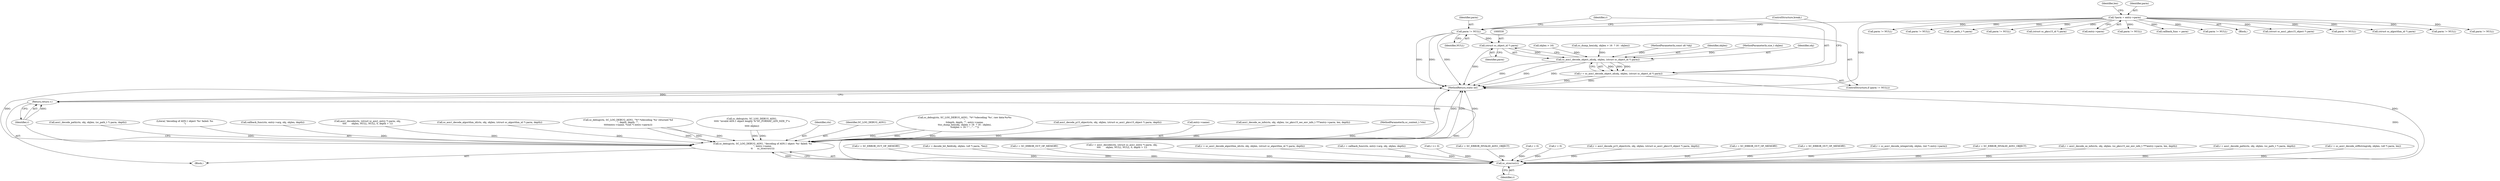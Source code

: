 digraph "0_OpenSC_a3fc7693f3a035a8a7921cffb98432944bb42740@pointer" {
"1000529" [label="(Call,(struct sc_object_id *) parm)"];
"1000521" [label="(Call,parm != NULL)"];
"1000110" [label="(Call,*parm = entry->parm)"];
"1000526" [label="(Call,sc_asn1_decode_object_id(obj, objlen, (struct sc_object_id *) parm))"];
"1000524" [label="(Call,r = sc_asn1_decode_object_id(obj, objlen, (struct sc_object_id *) parm))"];
"1000759" [label="(Call,sc_strerror(r))"];
"1000752" [label="(Call,sc_debug(ctx, SC_LOG_DEBUG_ASN1, \"decoding of ASN.1 object '%s' failed: %s\n\", entry->name,\n\t\t      sc_strerror(r)))"];
"1000761" [label="(Return,return r;)"];
"1000150" [label="(Call,objlen > 16)"];
"1000695" [label="(Call,(struct sc_algorithm_id *) parm)"];
"1000570" [label="(Call,r = SC_ERROR_OUT_OF_MEMORY)"];
"1000614" [label="(Call,asn1_decode_path(ctx, obj, objlen, (sc_path_t *) parm, depth))"];
"1000760" [label="(Identifier,r)"];
"1000252" [label="(Call,parm != NULL)"];
"1000755" [label="(Literal,\"decoding of ASN.1 object '%s' failed: %s\n\")"];
"1000452" [label="(Call,parm != NULL)"];
"1000141" [label="(Call,sc_dump_hex(obj, objlen > 16  ? 16 : objlen))"];
"1000730" [label="(Call,callback_func(ctx, entry->arg, obj, objlen, depth))"];
"1000362" [label="(Call,parm != NULL)"];
"1000162" [label="(Call,parm != NULL)"];
"1000618" [label="(Call,(sc_path_t *) parm)"];
"1000167" [label="(Call,asn1_decode(ctx, (struct sc_asn1_entry *) parm, obj,\n\t\t\t\t       objlen, NULL, NULL, 0, depth + 1))"];
"1000536" [label="(Call,parm != NULL)"];
"1000752" [label="(Call,sc_debug(ctx, SC_LOG_DEBUG_ASN1, \"decoding of ASN.1 object '%s' failed: %s\n\", entry->name,\n\t\t      sc_strerror(r)))"];
"1000349" [label="(Call,r = decode_bit_field(obj, objlen, (u8 *) parm, *len))"];
"1000306" [label="(Call,r = SC_ERROR_OUT_OF_MEMORY)"];
"1000165" [label="(Call,r = asn1_decode(ctx, (struct sc_asn1_entry *) parm, obj,\n\t\t\t\t       objlen, NULL, NULL, 0, depth + 1))"];
"1000689" [label="(Call,r = sc_asn1_decode_algorithm_id(ctx, obj, objlen, (struct sc_algorithm_id *) parm, depth))"];
"1000525" [label="(Identifier,r)"];
"1000751" [label="(Block,)"];
"1000691" [label="(Call,sc_asn1_decode_algorithm_id(ctx, obj, objlen, (struct sc_algorithm_id *) parm, depth))"];
"1000634" [label="(Call,(struct sc_pkcs15_id *) parm)"];
"1000728" [label="(Call,r = callback_func(ctx, entry->arg, obj, objlen, depth))"];
"1000332" [label="(Call,r >= 0)"];
"1000276" [label="(Call,r = SC_ERROR_INVALID_ASN1_OBJECT)"];
"1000118" [label="(Identifier,len)"];
"1000532" [label="(ControlStructure,break;)"];
"1000340" [label="(Call,r = 0)"];
"1000232" [label="(Call,sc_debug(ctx, SC_LOG_DEBUG_ASN1, \"%*.*sdecoding '%s' returned %d\n\", depth, depth, \"\",\n\t\t\t\t\tentry->name, *((int *) entry->parm)))"];
"1000112" [label="(Call,entry->parm)"];
"1000194" [label="(Call,sc_debug(ctx, SC_LOG_DEBUG_ASN1,\n\t\t\t\t\t \"invalid ASN.1 object length: %\"SC_FORMAT_LEN_SIZE_T\"u\n\",\n\t\t\t\t\t objlen))"];
"1000218" [label="(Call,parm != NULL)"];
"1000753" [label="(Identifier,ctx)"];
"1000762" [label="(Identifier,r)"];
"1000105" [label="(MethodParameterIn,const u8 *obj)"];
"1000529" [label="(Call,(struct sc_object_id *) parm)"];
"1000125" [label="(Call,r = 0)"];
"1000754" [label="(Identifier,SC_LOG_DEBUG_ASN1)"];
"1000528" [label="(Identifier,objlen)"];
"1000531" [label="(Identifier,parm)"];
"1000671" [label="(Call,r = asn1_decode_p15_object(ctx, obj, objlen, (struct sc_asn1_pkcs15_object *) parm, depth))"];
"1000485" [label="(Call,r = SC_ERROR_OUT_OF_MEMORY)"];
"1000761" [label="(Return,return r;)"];
"1000526" [label="(Call,sc_asn1_decode_object_id(obj, objlen, (struct sc_object_id *) parm))"];
"1000521" [label="(Call,parm != NULL)"];
"1000523" [label="(Identifier,NULL)"];
"1000131" [label="(Call,sc_debug(ctx, SC_LOG_DEBUG_ASN1, \"%*.*sdecoding '%s', raw data:%s%s\n\",\n\t\tdepth, depth, \"\", entry->name,\n\t\tsc_dump_hex(obj, objlen > 16  ? 16 : objlen),\n\t\tobjlen > 16 ? \"...\" : \"\"))"];
"1000673" [label="(Call,asn1_decode_p15_object(ctx, obj, objlen, (struct sc_asn1_pkcs15_object *) parm, depth))"];
"1000520" [label="(ControlStructure,if (parm != NULL))"];
"1000756" [label="(Call,entry->name)"];
"1000709" [label="(Call,asn1_decode_se_info(ctx, obj, objlen, (sc_pkcs15_sec_env_info_t ***)entry->parm, len, depth))"];
"1000522" [label="(Identifier,parm)"];
"1000416" [label="(Call,r = SC_ERROR_OUT_OF_MEMORY)"];
"1000106" [label="(MethodParameterIn,size_t objlen)"];
"1000128" [label="(Call,callback_func = parm)"];
"1000222" [label="(Call,r = sc_asn1_decode_integer(obj, objlen, (int *) entry->parm))"];
"1000524" [label="(Call,r = sc_asn1_decode_object_id(obj, objlen, (struct sc_object_id *) parm))"];
"1000199" [label="(Call,r = SC_ERROR_INVALID_ASN1_OBJECT)"];
"1000759" [label="(Call,sc_strerror(r))"];
"1000707" [label="(Call,r = asn1_decode_se_info(ctx, obj, objlen, (sc_pkcs15_sec_env_info_t ***)entry->parm, len, depth))"];
"1000111" [label="(Identifier,parm)"];
"1000612" [label="(Call,r = asn1_decode_path(ctx, obj, objlen, (sc_path_t *) parm, depth))"];
"1000346" [label="(Call,parm != NULL)"];
"1000584" [label="(Call,r = sc_asn1_decode_utf8string(obj, objlen, (u8 *) parm, len))"];
"1000527" [label="(Identifier,obj)"];
"1000108" [label="(Block,)"];
"1000677" [label="(Call,(struct sc_asn1_pkcs15_object *) parm)"];
"1000103" [label="(MethodParameterIn,sc_context_t *ctx)"];
"1000770" [label="(MethodReturn,static int)"];
"1000185" [label="(Call,parm != NULL)"];
"1000110" [label="(Call,*parm = entry->parm)"];
"1000529" -> "1000526"  [label="AST: "];
"1000529" -> "1000531"  [label="CFG: "];
"1000530" -> "1000529"  [label="AST: "];
"1000531" -> "1000529"  [label="AST: "];
"1000526" -> "1000529"  [label="CFG: "];
"1000529" -> "1000770"  [label="DDG: "];
"1000529" -> "1000526"  [label="DDG: "];
"1000521" -> "1000529"  [label="DDG: "];
"1000521" -> "1000520"  [label="AST: "];
"1000521" -> "1000523"  [label="CFG: "];
"1000522" -> "1000521"  [label="AST: "];
"1000523" -> "1000521"  [label="AST: "];
"1000525" -> "1000521"  [label="CFG: "];
"1000532" -> "1000521"  [label="CFG: "];
"1000521" -> "1000770"  [label="DDG: "];
"1000521" -> "1000770"  [label="DDG: "];
"1000521" -> "1000770"  [label="DDG: "];
"1000110" -> "1000521"  [label="DDG: "];
"1000110" -> "1000108"  [label="AST: "];
"1000110" -> "1000112"  [label="CFG: "];
"1000111" -> "1000110"  [label="AST: "];
"1000112" -> "1000110"  [label="AST: "];
"1000118" -> "1000110"  [label="CFG: "];
"1000110" -> "1000770"  [label="DDG: "];
"1000110" -> "1000128"  [label="DDG: "];
"1000110" -> "1000162"  [label="DDG: "];
"1000110" -> "1000185"  [label="DDG: "];
"1000110" -> "1000218"  [label="DDG: "];
"1000110" -> "1000252"  [label="DDG: "];
"1000110" -> "1000346"  [label="DDG: "];
"1000110" -> "1000362"  [label="DDG: "];
"1000110" -> "1000452"  [label="DDG: "];
"1000110" -> "1000536"  [label="DDG: "];
"1000110" -> "1000618"  [label="DDG: "];
"1000110" -> "1000634"  [label="DDG: "];
"1000110" -> "1000677"  [label="DDG: "];
"1000110" -> "1000695"  [label="DDG: "];
"1000526" -> "1000524"  [label="AST: "];
"1000527" -> "1000526"  [label="AST: "];
"1000528" -> "1000526"  [label="AST: "];
"1000524" -> "1000526"  [label="CFG: "];
"1000526" -> "1000770"  [label="DDG: "];
"1000526" -> "1000770"  [label="DDG: "];
"1000526" -> "1000770"  [label="DDG: "];
"1000526" -> "1000524"  [label="DDG: "];
"1000526" -> "1000524"  [label="DDG: "];
"1000526" -> "1000524"  [label="DDG: "];
"1000141" -> "1000526"  [label="DDG: "];
"1000105" -> "1000526"  [label="DDG: "];
"1000150" -> "1000526"  [label="DDG: "];
"1000106" -> "1000526"  [label="DDG: "];
"1000524" -> "1000520"  [label="AST: "];
"1000525" -> "1000524"  [label="AST: "];
"1000532" -> "1000524"  [label="CFG: "];
"1000524" -> "1000770"  [label="DDG: "];
"1000524" -> "1000770"  [label="DDG: "];
"1000524" -> "1000759"  [label="DDG: "];
"1000759" -> "1000752"  [label="AST: "];
"1000759" -> "1000760"  [label="CFG: "];
"1000760" -> "1000759"  [label="AST: "];
"1000752" -> "1000759"  [label="CFG: "];
"1000759" -> "1000770"  [label="DDG: "];
"1000759" -> "1000752"  [label="DDG: "];
"1000332" -> "1000759"  [label="DDG: "];
"1000728" -> "1000759"  [label="DDG: "];
"1000707" -> "1000759"  [label="DDG: "];
"1000306" -> "1000759"  [label="DDG: "];
"1000165" -> "1000759"  [label="DDG: "];
"1000671" -> "1000759"  [label="DDG: "];
"1000349" -> "1000759"  [label="DDG: "];
"1000416" -> "1000759"  [label="DDG: "];
"1000276" -> "1000759"  [label="DDG: "];
"1000340" -> "1000759"  [label="DDG: "];
"1000584" -> "1000759"  [label="DDG: "];
"1000485" -> "1000759"  [label="DDG: "];
"1000125" -> "1000759"  [label="DDG: "];
"1000570" -> "1000759"  [label="DDG: "];
"1000222" -> "1000759"  [label="DDG: "];
"1000199" -> "1000759"  [label="DDG: "];
"1000689" -> "1000759"  [label="DDG: "];
"1000612" -> "1000759"  [label="DDG: "];
"1000759" -> "1000761"  [label="DDG: "];
"1000752" -> "1000751"  [label="AST: "];
"1000753" -> "1000752"  [label="AST: "];
"1000754" -> "1000752"  [label="AST: "];
"1000755" -> "1000752"  [label="AST: "];
"1000756" -> "1000752"  [label="AST: "];
"1000762" -> "1000752"  [label="CFG: "];
"1000752" -> "1000770"  [label="DDG: "];
"1000752" -> "1000770"  [label="DDG: "];
"1000752" -> "1000770"  [label="DDG: "];
"1000752" -> "1000770"  [label="DDG: "];
"1000752" -> "1000770"  [label="DDG: "];
"1000167" -> "1000752"  [label="DDG: "];
"1000232" -> "1000752"  [label="DDG: "];
"1000232" -> "1000752"  [label="DDG: "];
"1000232" -> "1000752"  [label="DDG: "];
"1000131" -> "1000752"  [label="DDG: "];
"1000131" -> "1000752"  [label="DDG: "];
"1000131" -> "1000752"  [label="DDG: "];
"1000194" -> "1000752"  [label="DDG: "];
"1000194" -> "1000752"  [label="DDG: "];
"1000673" -> "1000752"  [label="DDG: "];
"1000730" -> "1000752"  [label="DDG: "];
"1000691" -> "1000752"  [label="DDG: "];
"1000709" -> "1000752"  [label="DDG: "];
"1000614" -> "1000752"  [label="DDG: "];
"1000103" -> "1000752"  [label="DDG: "];
"1000761" -> "1000751"  [label="AST: "];
"1000761" -> "1000762"  [label="CFG: "];
"1000762" -> "1000761"  [label="AST: "];
"1000770" -> "1000761"  [label="CFG: "];
"1000761" -> "1000770"  [label="DDG: "];
"1000762" -> "1000761"  [label="DDG: "];
}
